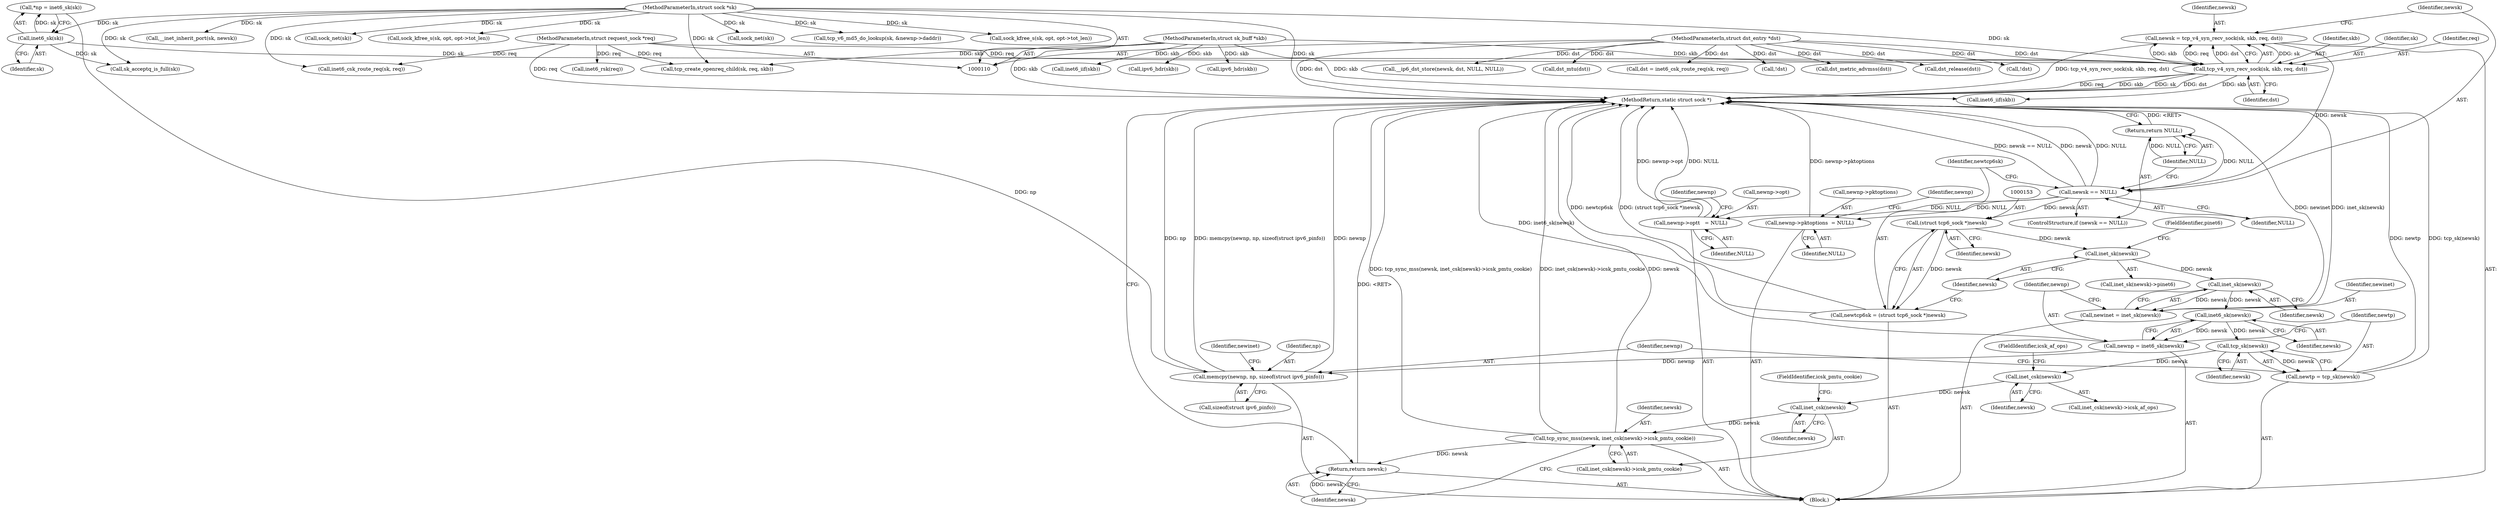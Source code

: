 digraph "0_linux_f6d8bd051c391c1c0458a30b2a7abcd939329259_33@API" {
"1000137" [label="(Call,newsk = tcp_v4_syn_recv_sock(sk, skb, req, dst))"];
"1000139" [label="(Call,tcp_v4_syn_recv_sock(sk, skb, req, dst))"];
"1000121" [label="(Call,inet6_sk(sk))"];
"1000111" [label="(MethodParameterIn,struct sock *sk)"];
"1000112" [label="(MethodParameterIn,struct sk_buff *skb)"];
"1000113" [label="(MethodParameterIn,struct request_sock *req)"];
"1000114" [label="(MethodParameterIn,struct dst_entry *dst)"];
"1000145" [label="(Call,newsk == NULL)"];
"1000148" [label="(Return,return NULL;)"];
"1000152" [label="(Call,(struct tcp6_sock *)newsk)"];
"1000150" [label="(Call,newtcp6sk = (struct tcp6_sock *)newsk)"];
"1000157" [label="(Call,inet_sk(newsk))"];
"1000166" [label="(Call,inet_sk(newsk))"];
"1000164" [label="(Call,newinet = inet_sk(newsk))"];
"1000170" [label="(Call,inet6_sk(newsk))"];
"1000168" [label="(Call,newnp = inet6_sk(newsk))"];
"1000176" [label="(Call,memcpy(newnp, np, sizeof(struct ipv6_pinfo)))"];
"1000174" [label="(Call,tcp_sk(newsk))"];
"1000172" [label="(Call,newtp = tcp_sk(newsk))"];
"1000208" [label="(Call,inet_csk(newsk))"];
"1000251" [label="(Call,inet_csk(newsk))"];
"1000248" [label="(Call,tcp_sync_mss(newsk, inet_csk(newsk)->icsk_pmtu_cookie))"];
"1000254" [label="(Return,return newsk;)"];
"1000224" [label="(Call,newnp->pktoptions  = NULL)"];
"1000229" [label="(Call,newnp->opt\t   = NULL)"];
"1000171" [label="(Identifier,newsk)"];
"1000141" [label="(Identifier,skb)"];
"1000577" [label="(Call,sock_net(sk))"];
"1000156" [label="(Call,inet_sk(newsk)->pinet6)"];
"1000165" [label="(Identifier,newinet)"];
"1000233" [label="(Identifier,NULL)"];
"1000152" [label="(Call,(struct tcp6_sock *)newsk)"];
"1000254" [label="(Return,return newsk;)"];
"1000210" [label="(FieldIdentifier,icsk_af_ops)"];
"1000157" [label="(Call,inet_sk(newsk))"];
"1000139" [label="(Call,tcp_v4_syn_recv_sock(sk, skb, req, dst))"];
"1000159" [label="(FieldIdentifier,pinet6)"];
"1000255" [label="(Identifier,newsk)"];
"1000499" [label="(Call,dst_mtu(dst))"];
"1000183" [label="(Identifier,newinet)"];
"1000138" [label="(Identifier,newsk)"];
"1000225" [label="(Call,newnp->pktoptions)"];
"1000527" [label="(Call,tcp_v6_md5_do_lookup(sk, &newnp->daddr))"];
"1000140" [label="(Identifier,sk)"];
"1000154" [label="(Identifier,newsk)"];
"1000172" [label="(Call,newtp = tcp_sk(newsk))"];
"1000251" [label="(Call,inet_csk(newsk))"];
"1000168" [label="(Call,newnp = inet6_sk(newsk))"];
"1000248" [label="(Call,tcp_sync_mss(newsk, inet_csk(newsk)->icsk_pmtu_cookie))"];
"1000174" [label="(Call,tcp_sk(newsk))"];
"1000137" [label="(Call,newsk = tcp_v4_syn_recv_sock(sk, skb, req, dst))"];
"1000176" [label="(Call,memcpy(newnp, np, sizeof(struct ipv6_pinfo)))"];
"1000258" [label="(Call,inet6_rsk(req))"];
"1000147" [label="(Identifier,NULL)"];
"1000146" [label="(Identifier,newsk)"];
"1000589" [label="(Call,sock_kfree_s(sk, opt, opt->tot_len))"];
"1000273" [label="(Call,dst = inet6_csk_route_req(sk, req))"];
"1000122" [label="(Identifier,sk)"];
"1000224" [label="(Call,newnp->pktoptions  = NULL)"];
"1000175" [label="(Identifier,newsk)"];
"1000178" [label="(Identifier,np)"];
"1000266" [label="(Call,sk_acceptq_is_full(sk))"];
"1000275" [label="(Call,inet6_csk_route_req(sk, req))"];
"1000270" [label="(Call,!dst)"];
"1000228" [label="(Identifier,NULL)"];
"1000284" [label="(Call,tcp_create_openreq_child(sk, req, skb))"];
"1000170" [label="(Call,inet6_sk(newsk))"];
"1000143" [label="(Identifier,dst)"];
"1000166" [label="(Call,inet_sk(newsk))"];
"1000173" [label="(Identifier,newtp)"];
"1000437" [label="(Call,inet6_iif(skb))"];
"1000113" [label="(MethodParameterIn,struct request_sock *req)"];
"1000169" [label="(Identifier,newnp)"];
"1000505" [label="(Call,dst_metric_advmss(dst))"];
"1000236" [label="(Identifier,newnp)"];
"1000144" [label="(ControlStructure,if (newsk == NULL))"];
"1000150" [label="(Call,newtcp6sk = (struct tcp6_sock *)newsk)"];
"1000252" [label="(Identifier,newsk)"];
"1000151" [label="(Identifier,newtcp6sk)"];
"1000164" [label="(Call,newinet = inet_sk(newsk))"];
"1000229" [label="(Call,newnp->opt\t   = NULL)"];
"1000177" [label="(Identifier,newnp)"];
"1000231" [label="(Identifier,newnp)"];
"1000112" [label="(MethodParameterIn,struct sk_buff *skb)"];
"1000595" [label="(Call,dst_release(dst))"];
"1000245" [label="(Call,ipv6_hdr(skb))"];
"1000249" [label="(Identifier,newsk)"];
"1000444" [label="(Call,ipv6_hdr(skb))"];
"1000562" [label="(Call,__inet_inherit_port(sk, newsk))"];
"1000148" [label="(Return,return NULL;)"];
"1000179" [label="(Call,sizeof(struct ipv6_pinfo))"];
"1000279" [label="(Call,!dst)"];
"1000298" [label="(Call,__ip6_dst_store(newsk, dst, NULL, NULL))"];
"1000111" [label="(MethodParameterIn,struct sock *sk)"];
"1000209" [label="(Identifier,newsk)"];
"1000604" [label="(MethodReturn,static struct sock *)"];
"1000145" [label="(Call,newsk == NULL)"];
"1000142" [label="(Identifier,req)"];
"1000207" [label="(Call,inet_csk(newsk)->icsk_af_ops)"];
"1000238" [label="(Call,inet6_iif(skb))"];
"1000250" [label="(Call,inet_csk(newsk)->icsk_pmtu_cookie)"];
"1000149" [label="(Identifier,NULL)"];
"1000121" [label="(Call,inet6_sk(sk))"];
"1000253" [label="(FieldIdentifier,icsk_pmtu_cookie)"];
"1000167" [label="(Identifier,newsk)"];
"1000599" [label="(Call,sock_net(sk))"];
"1000208" [label="(Call,inet_csk(newsk))"];
"1000119" [label="(Call,*np = inet6_sk(sk))"];
"1000114" [label="(MethodParameterIn,struct dst_entry *dst)"];
"1000136" [label="(Block,)"];
"1000463" [label="(Call,sock_kfree_s(sk, opt, opt->tot_len))"];
"1000158" [label="(Identifier,newsk)"];
"1000230" [label="(Call,newnp->opt)"];
"1000137" -> "1000136"  [label="AST: "];
"1000137" -> "1000139"  [label="CFG: "];
"1000138" -> "1000137"  [label="AST: "];
"1000139" -> "1000137"  [label="AST: "];
"1000146" -> "1000137"  [label="CFG: "];
"1000137" -> "1000604"  [label="DDG: tcp_v4_syn_recv_sock(sk, skb, req, dst)"];
"1000139" -> "1000137"  [label="DDG: sk"];
"1000139" -> "1000137"  [label="DDG: skb"];
"1000139" -> "1000137"  [label="DDG: req"];
"1000139" -> "1000137"  [label="DDG: dst"];
"1000137" -> "1000145"  [label="DDG: newsk"];
"1000139" -> "1000143"  [label="CFG: "];
"1000140" -> "1000139"  [label="AST: "];
"1000141" -> "1000139"  [label="AST: "];
"1000142" -> "1000139"  [label="AST: "];
"1000143" -> "1000139"  [label="AST: "];
"1000139" -> "1000604"  [label="DDG: req"];
"1000139" -> "1000604"  [label="DDG: skb"];
"1000139" -> "1000604"  [label="DDG: sk"];
"1000139" -> "1000604"  [label="DDG: dst"];
"1000121" -> "1000139"  [label="DDG: sk"];
"1000111" -> "1000139"  [label="DDG: sk"];
"1000112" -> "1000139"  [label="DDG: skb"];
"1000113" -> "1000139"  [label="DDG: req"];
"1000114" -> "1000139"  [label="DDG: dst"];
"1000139" -> "1000238"  [label="DDG: skb"];
"1000121" -> "1000119"  [label="AST: "];
"1000121" -> "1000122"  [label="CFG: "];
"1000122" -> "1000121"  [label="AST: "];
"1000119" -> "1000121"  [label="CFG: "];
"1000121" -> "1000119"  [label="DDG: sk"];
"1000111" -> "1000121"  [label="DDG: sk"];
"1000121" -> "1000266"  [label="DDG: sk"];
"1000111" -> "1000110"  [label="AST: "];
"1000111" -> "1000604"  [label="DDG: sk"];
"1000111" -> "1000266"  [label="DDG: sk"];
"1000111" -> "1000275"  [label="DDG: sk"];
"1000111" -> "1000284"  [label="DDG: sk"];
"1000111" -> "1000463"  [label="DDG: sk"];
"1000111" -> "1000527"  [label="DDG: sk"];
"1000111" -> "1000562"  [label="DDG: sk"];
"1000111" -> "1000577"  [label="DDG: sk"];
"1000111" -> "1000589"  [label="DDG: sk"];
"1000111" -> "1000599"  [label="DDG: sk"];
"1000112" -> "1000110"  [label="AST: "];
"1000112" -> "1000604"  [label="DDG: skb"];
"1000112" -> "1000238"  [label="DDG: skb"];
"1000112" -> "1000245"  [label="DDG: skb"];
"1000112" -> "1000284"  [label="DDG: skb"];
"1000112" -> "1000437"  [label="DDG: skb"];
"1000112" -> "1000444"  [label="DDG: skb"];
"1000113" -> "1000110"  [label="AST: "];
"1000113" -> "1000604"  [label="DDG: req"];
"1000113" -> "1000258"  [label="DDG: req"];
"1000113" -> "1000275"  [label="DDG: req"];
"1000113" -> "1000284"  [label="DDG: req"];
"1000114" -> "1000110"  [label="AST: "];
"1000114" -> "1000604"  [label="DDG: dst"];
"1000114" -> "1000270"  [label="DDG: dst"];
"1000114" -> "1000273"  [label="DDG: dst"];
"1000114" -> "1000279"  [label="DDG: dst"];
"1000114" -> "1000298"  [label="DDG: dst"];
"1000114" -> "1000499"  [label="DDG: dst"];
"1000114" -> "1000505"  [label="DDG: dst"];
"1000114" -> "1000595"  [label="DDG: dst"];
"1000145" -> "1000144"  [label="AST: "];
"1000145" -> "1000147"  [label="CFG: "];
"1000146" -> "1000145"  [label="AST: "];
"1000147" -> "1000145"  [label="AST: "];
"1000149" -> "1000145"  [label="CFG: "];
"1000151" -> "1000145"  [label="CFG: "];
"1000145" -> "1000604"  [label="DDG: newsk == NULL"];
"1000145" -> "1000604"  [label="DDG: newsk"];
"1000145" -> "1000604"  [label="DDG: NULL"];
"1000145" -> "1000148"  [label="DDG: NULL"];
"1000145" -> "1000152"  [label="DDG: newsk"];
"1000145" -> "1000224"  [label="DDG: NULL"];
"1000145" -> "1000229"  [label="DDG: NULL"];
"1000148" -> "1000144"  [label="AST: "];
"1000148" -> "1000149"  [label="CFG: "];
"1000149" -> "1000148"  [label="AST: "];
"1000604" -> "1000148"  [label="CFG: "];
"1000148" -> "1000604"  [label="DDG: <RET>"];
"1000149" -> "1000148"  [label="DDG: NULL"];
"1000152" -> "1000150"  [label="AST: "];
"1000152" -> "1000154"  [label="CFG: "];
"1000153" -> "1000152"  [label="AST: "];
"1000154" -> "1000152"  [label="AST: "];
"1000150" -> "1000152"  [label="CFG: "];
"1000152" -> "1000150"  [label="DDG: newsk"];
"1000152" -> "1000157"  [label="DDG: newsk"];
"1000150" -> "1000136"  [label="AST: "];
"1000151" -> "1000150"  [label="AST: "];
"1000158" -> "1000150"  [label="CFG: "];
"1000150" -> "1000604"  [label="DDG: newtcp6sk"];
"1000150" -> "1000604"  [label="DDG: (struct tcp6_sock *)newsk"];
"1000157" -> "1000156"  [label="AST: "];
"1000157" -> "1000158"  [label="CFG: "];
"1000158" -> "1000157"  [label="AST: "];
"1000159" -> "1000157"  [label="CFG: "];
"1000157" -> "1000166"  [label="DDG: newsk"];
"1000166" -> "1000164"  [label="AST: "];
"1000166" -> "1000167"  [label="CFG: "];
"1000167" -> "1000166"  [label="AST: "];
"1000164" -> "1000166"  [label="CFG: "];
"1000166" -> "1000164"  [label="DDG: newsk"];
"1000166" -> "1000170"  [label="DDG: newsk"];
"1000164" -> "1000136"  [label="AST: "];
"1000165" -> "1000164"  [label="AST: "];
"1000169" -> "1000164"  [label="CFG: "];
"1000164" -> "1000604"  [label="DDG: inet_sk(newsk)"];
"1000164" -> "1000604"  [label="DDG: newinet"];
"1000170" -> "1000168"  [label="AST: "];
"1000170" -> "1000171"  [label="CFG: "];
"1000171" -> "1000170"  [label="AST: "];
"1000168" -> "1000170"  [label="CFG: "];
"1000170" -> "1000168"  [label="DDG: newsk"];
"1000170" -> "1000174"  [label="DDG: newsk"];
"1000168" -> "1000136"  [label="AST: "];
"1000169" -> "1000168"  [label="AST: "];
"1000173" -> "1000168"  [label="CFG: "];
"1000168" -> "1000604"  [label="DDG: inet6_sk(newsk)"];
"1000168" -> "1000176"  [label="DDG: newnp"];
"1000176" -> "1000136"  [label="AST: "];
"1000176" -> "1000179"  [label="CFG: "];
"1000177" -> "1000176"  [label="AST: "];
"1000178" -> "1000176"  [label="AST: "];
"1000179" -> "1000176"  [label="AST: "];
"1000183" -> "1000176"  [label="CFG: "];
"1000176" -> "1000604"  [label="DDG: np"];
"1000176" -> "1000604"  [label="DDG: memcpy(newnp, np, sizeof(struct ipv6_pinfo))"];
"1000176" -> "1000604"  [label="DDG: newnp"];
"1000119" -> "1000176"  [label="DDG: np"];
"1000174" -> "1000172"  [label="AST: "];
"1000174" -> "1000175"  [label="CFG: "];
"1000175" -> "1000174"  [label="AST: "];
"1000172" -> "1000174"  [label="CFG: "];
"1000174" -> "1000172"  [label="DDG: newsk"];
"1000174" -> "1000208"  [label="DDG: newsk"];
"1000172" -> "1000136"  [label="AST: "];
"1000173" -> "1000172"  [label="AST: "];
"1000177" -> "1000172"  [label="CFG: "];
"1000172" -> "1000604"  [label="DDG: newtp"];
"1000172" -> "1000604"  [label="DDG: tcp_sk(newsk)"];
"1000208" -> "1000207"  [label="AST: "];
"1000208" -> "1000209"  [label="CFG: "];
"1000209" -> "1000208"  [label="AST: "];
"1000210" -> "1000208"  [label="CFG: "];
"1000208" -> "1000251"  [label="DDG: newsk"];
"1000251" -> "1000250"  [label="AST: "];
"1000251" -> "1000252"  [label="CFG: "];
"1000252" -> "1000251"  [label="AST: "];
"1000253" -> "1000251"  [label="CFG: "];
"1000251" -> "1000248"  [label="DDG: newsk"];
"1000248" -> "1000136"  [label="AST: "];
"1000248" -> "1000250"  [label="CFG: "];
"1000249" -> "1000248"  [label="AST: "];
"1000250" -> "1000248"  [label="AST: "];
"1000255" -> "1000248"  [label="CFG: "];
"1000248" -> "1000604"  [label="DDG: tcp_sync_mss(newsk, inet_csk(newsk)->icsk_pmtu_cookie)"];
"1000248" -> "1000604"  [label="DDG: inet_csk(newsk)->icsk_pmtu_cookie"];
"1000248" -> "1000604"  [label="DDG: newsk"];
"1000248" -> "1000254"  [label="DDG: newsk"];
"1000254" -> "1000136"  [label="AST: "];
"1000254" -> "1000255"  [label="CFG: "];
"1000255" -> "1000254"  [label="AST: "];
"1000604" -> "1000254"  [label="CFG: "];
"1000254" -> "1000604"  [label="DDG: <RET>"];
"1000255" -> "1000254"  [label="DDG: newsk"];
"1000224" -> "1000136"  [label="AST: "];
"1000224" -> "1000228"  [label="CFG: "];
"1000225" -> "1000224"  [label="AST: "];
"1000228" -> "1000224"  [label="AST: "];
"1000231" -> "1000224"  [label="CFG: "];
"1000224" -> "1000604"  [label="DDG: newnp->pktoptions"];
"1000229" -> "1000136"  [label="AST: "];
"1000229" -> "1000233"  [label="CFG: "];
"1000230" -> "1000229"  [label="AST: "];
"1000233" -> "1000229"  [label="AST: "];
"1000236" -> "1000229"  [label="CFG: "];
"1000229" -> "1000604"  [label="DDG: NULL"];
"1000229" -> "1000604"  [label="DDG: newnp->opt"];
}
